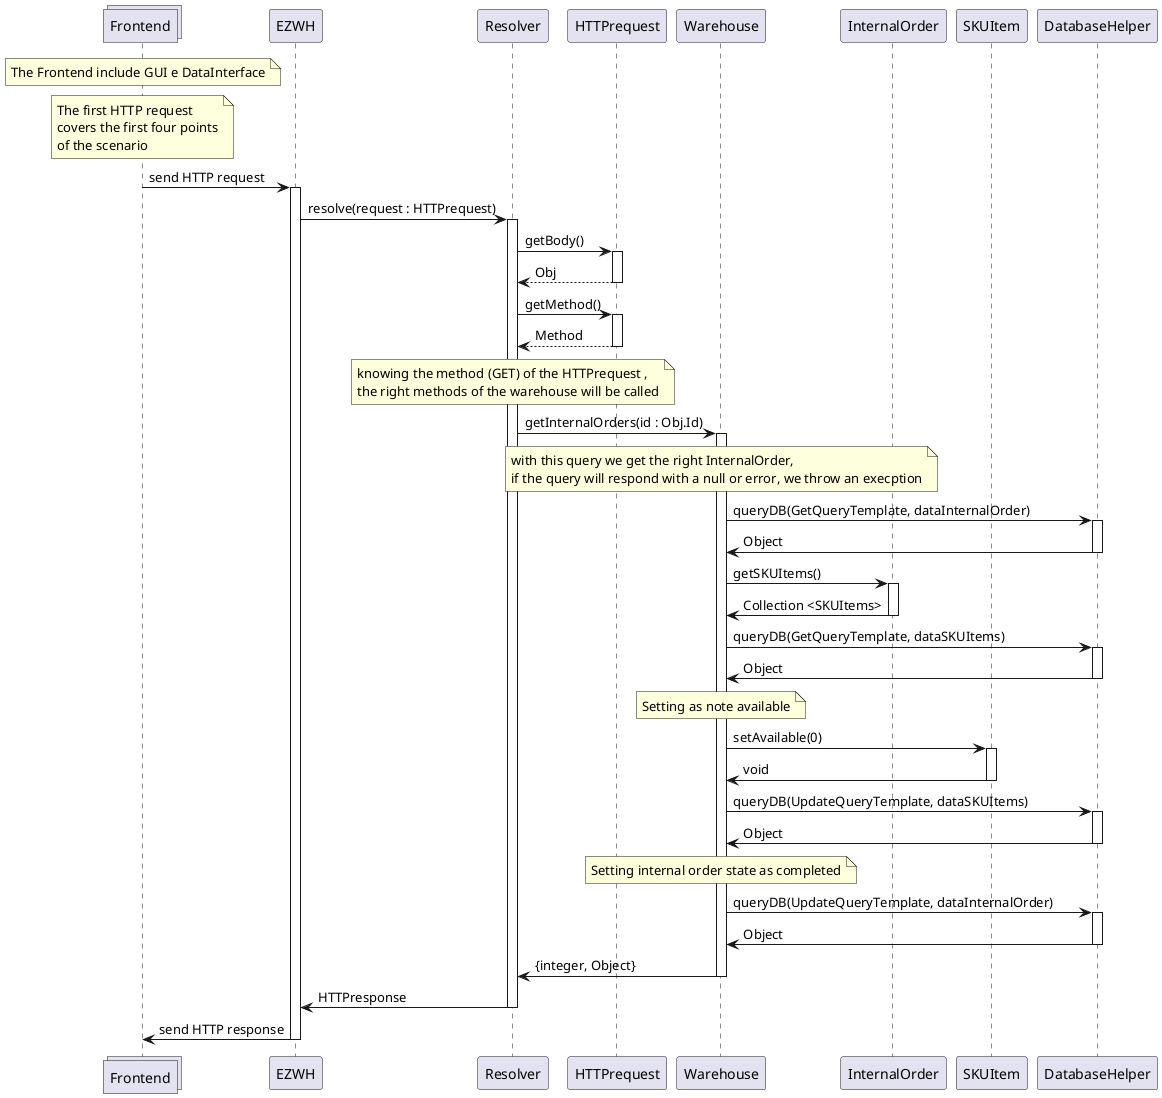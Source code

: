 @startuml
collections Frontend    as Frontend
participant EZWH        as EZWH
participant Resolver    as Resolver
participant HTTPrequest as HTTPrequest
participant Warehouse   as Warehouse
participant InternalOrder
participant SKUItem as SKUItem
participant DatabaseHelper as DatabaseHelper


note over Frontend
The Frontend include GUI e DataInterface
end note
note over Frontend
The first HTTP request
covers the first four points
of the scenario
end note
Frontend -> EZWH  : send HTTP request
activate EZWH 
EZWH -> Resolver : resolve(request : HTTPrequest)
activate Resolver
Resolver -> HTTPrequest : getBody()
activate HTTPrequest
HTTPrequest --> Resolver : Obj
deactivate HTTPrequest
Resolver -> HTTPrequest : getMethod()
activate HTTPrequest
HTTPrequest --> Resolver : Method
deactivate HTTPrequest
note over Resolver  
knowing the method (GET) of the HTTPrequest , 
the right methods of the warehouse will be called
end note
Resolver -> Warehouse : getInternalOrders(id : Obj.Id)
activate Warehouse 
note over Warehouse
with this query we get the right InternalOrder,
if the query will respond with a null or error, we throw an execption
end note
Warehouse -> DatabaseHelper : queryDB(GetQueryTemplate, dataInternalOrder)
activate DatabaseHelper
DatabaseHelper -> Warehouse : Object
deactivate DatabaseHelper
Warehouse -> InternalOrder : getSKUItems()
activate InternalOrder
InternalOrder ->Warehouse : Collection <SKUItems>
deactivate InternalOrder
Warehouse -> DatabaseHelper : queryDB(GetQueryTemplate, dataSKUItems)
activate DatabaseHelper 
DatabaseHelper -> Warehouse : Object
deactivate DatabaseHelper
note over Warehouse
Setting as note available
end note
Warehouse -> SKUItem : setAvailable(0)
activate SKUItem
SKUItem -> Warehouse : void
deactivate SKUItem
Warehouse -> DatabaseHelper: queryDB(UpdateQueryTemplate, dataSKUItems)
activate DatabaseHelper
DatabaseHelper -> Warehouse: Object
deactivate DatabaseHelper
note over Warehouse
Setting internal order state as completed
end note
Warehouse -> DatabaseHelper : queryDB(UpdateQueryTemplate, dataInternalOrder)
activate DatabaseHelper
DatabaseHelper -> Warehouse : Object
deactivate DatabaseHelper
Warehouse ->Resolver : {integer, Object}
deactivate Warehouse
Resolver ->EZWH:HTTPresponse
deactivate Resolver
EZWH -> Frontend: send HTTP response
deactivate EZWH



